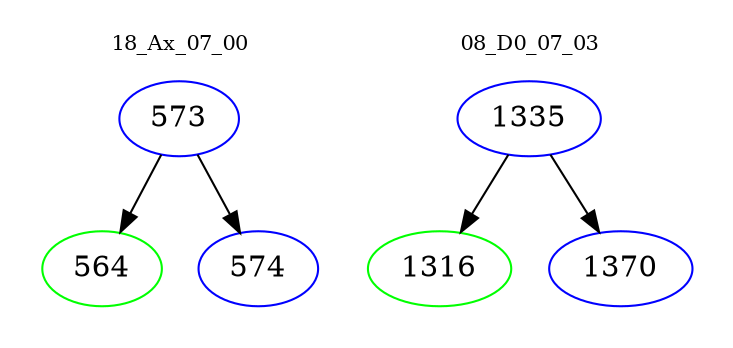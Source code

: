 digraph{
subgraph cluster_0 {
color = white
label = "18_Ax_07_00";
fontsize=10;
T0_573 [label="573", color="blue"]
T0_573 -> T0_564 [color="black"]
T0_564 [label="564", color="green"]
T0_573 -> T0_574 [color="black"]
T0_574 [label="574", color="blue"]
}
subgraph cluster_1 {
color = white
label = "08_D0_07_03";
fontsize=10;
T1_1335 [label="1335", color="blue"]
T1_1335 -> T1_1316 [color="black"]
T1_1316 [label="1316", color="green"]
T1_1335 -> T1_1370 [color="black"]
T1_1370 [label="1370", color="blue"]
}
}
